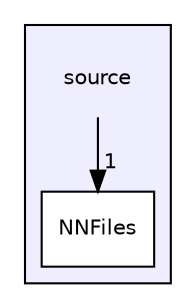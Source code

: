 digraph "source" {
  compound=true
  node [ fontsize="10", fontname="Helvetica"];
  edge [ labelfontsize="10", labelfontname="Helvetica"];
  subgraph clusterdir_b2f33c71d4aa5e7af42a1ca61ff5af1b {
    graph [ bgcolor="#eeeeff", pencolor="black", label="" URL="dir_b2f33c71d4aa5e7af42a1ca61ff5af1b.html"];
    dir_b2f33c71d4aa5e7af42a1ca61ff5af1b [shape=plaintext label="source"];
    dir_8dcf098e4e4a5733ca52783da7a46644 [shape=box label="NNFiles" color="black" fillcolor="white" style="filled" URL="dir_8dcf098e4e4a5733ca52783da7a46644.html"];
  }
  dir_b2f33c71d4aa5e7af42a1ca61ff5af1b->dir_8dcf098e4e4a5733ca52783da7a46644 [headlabel="1", labeldistance=1.5 headhref="dir_000000_000001.html"];
}
